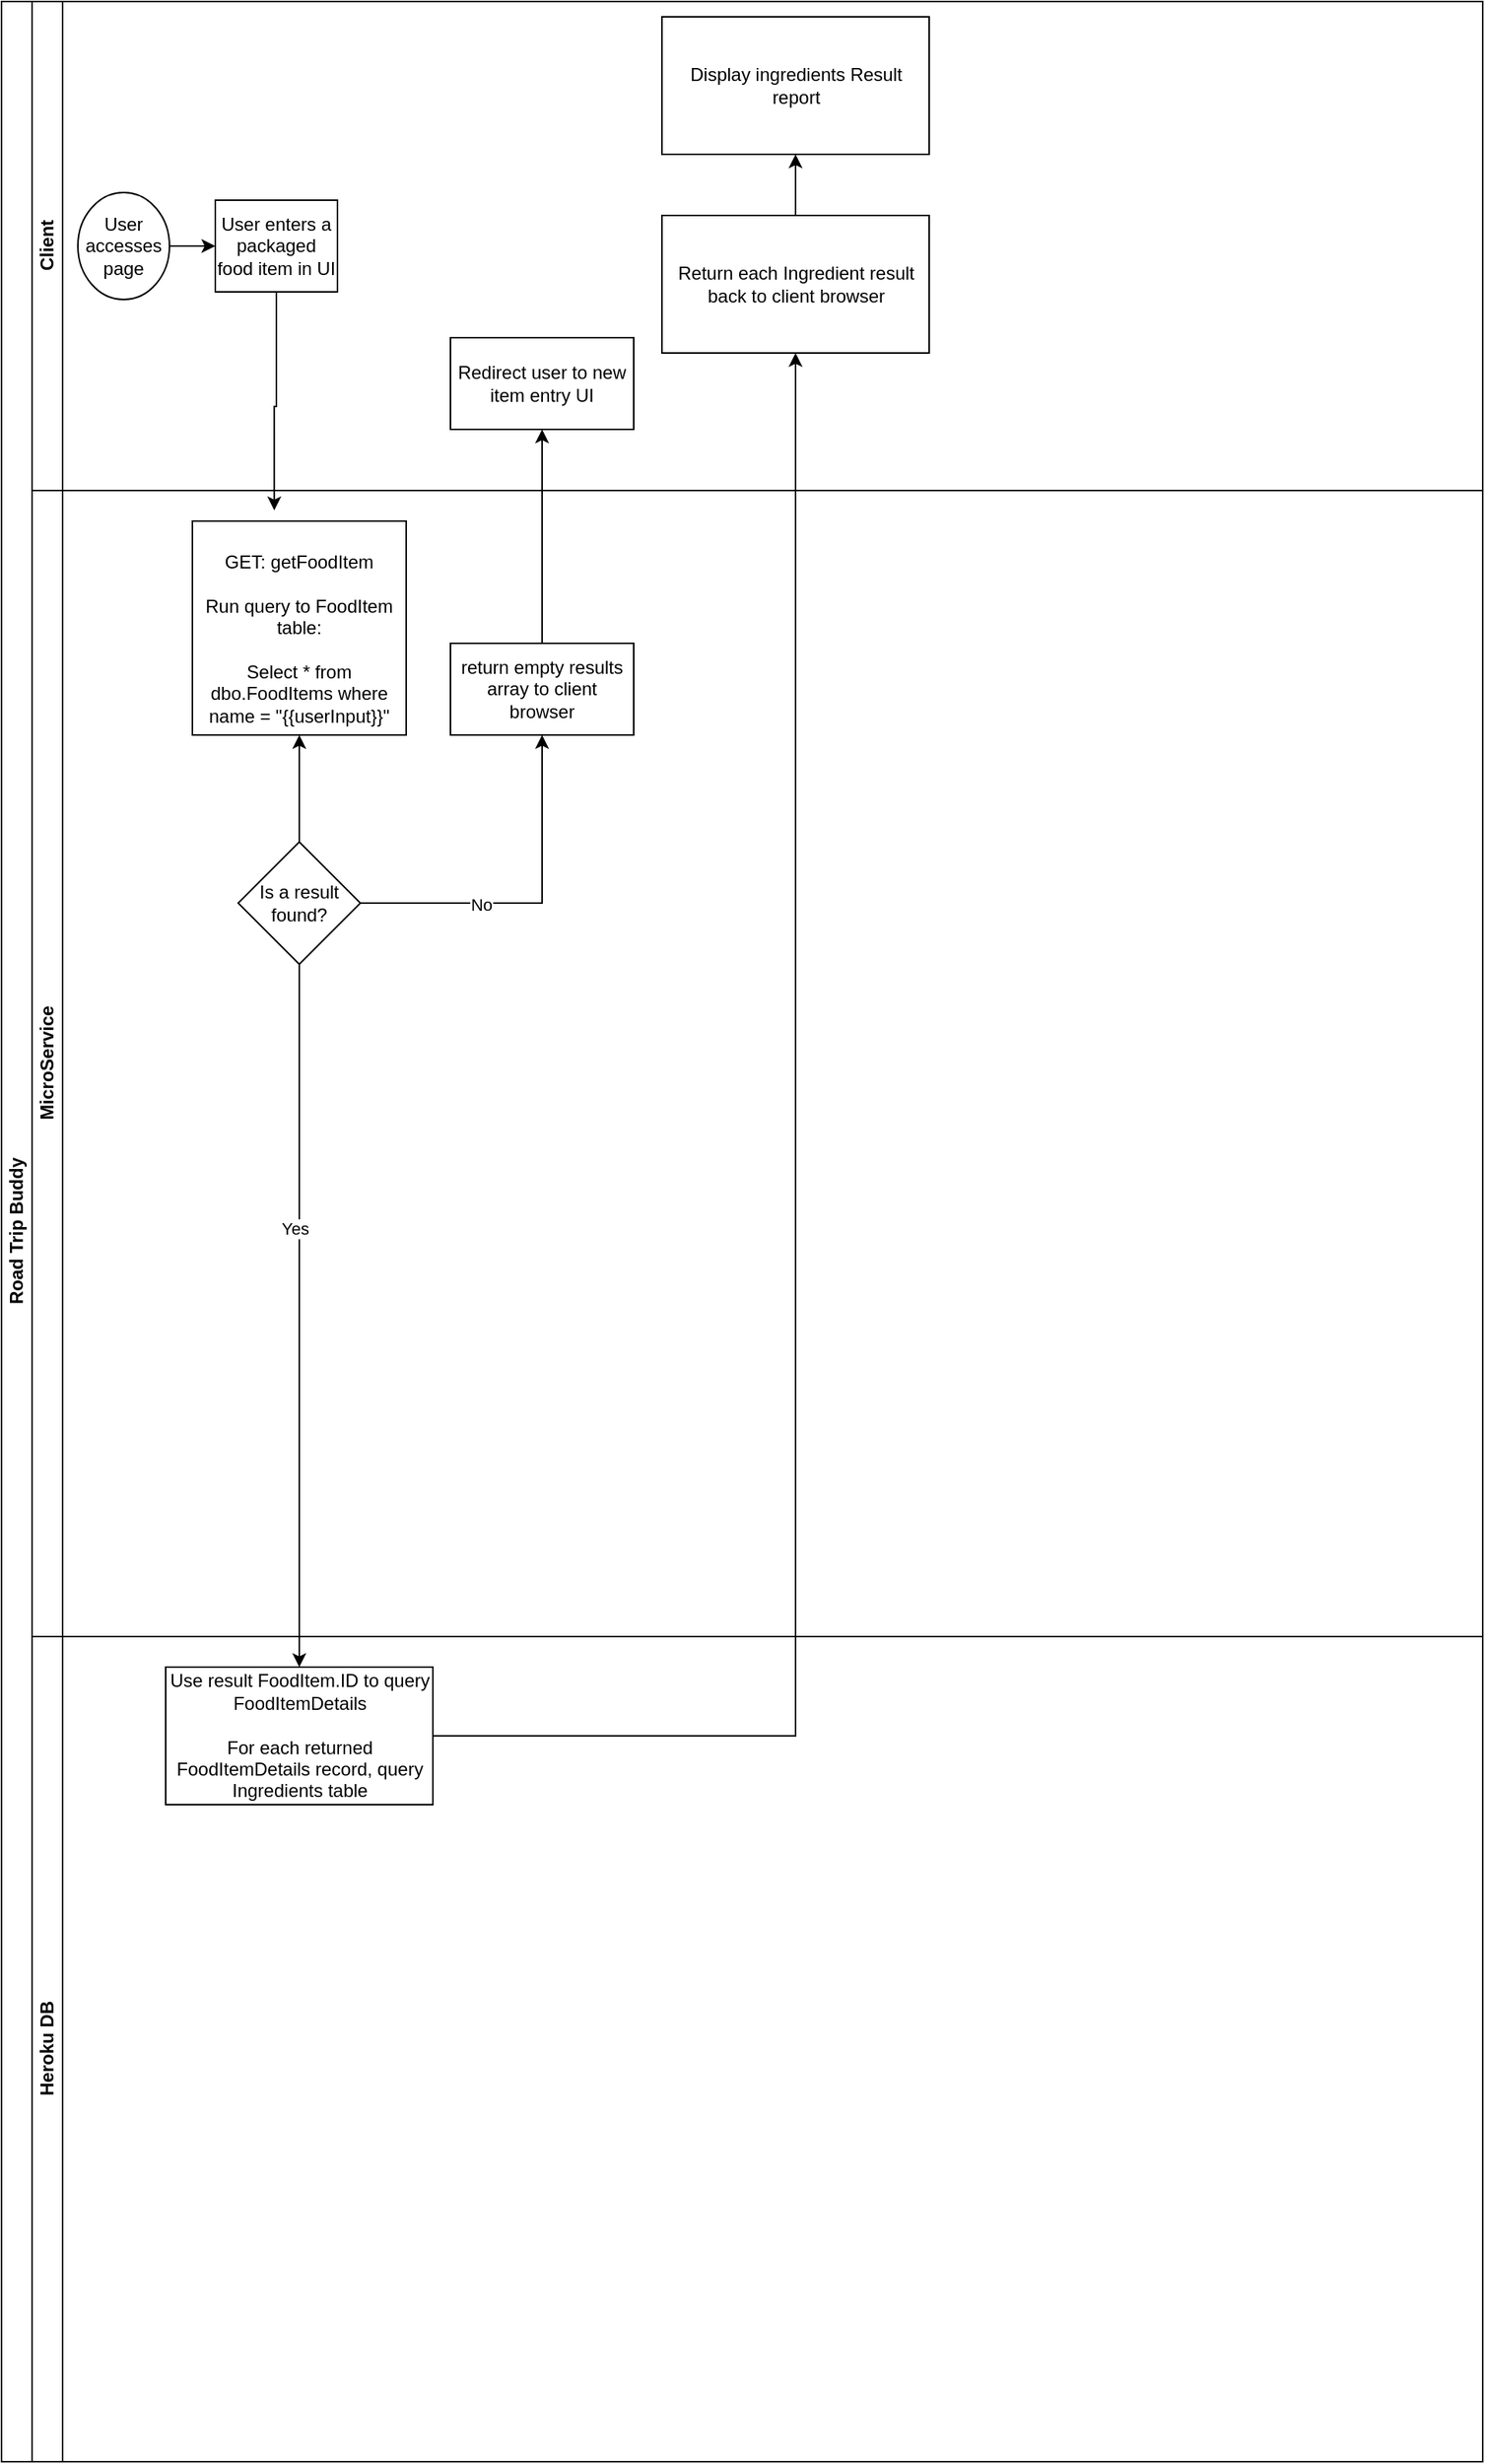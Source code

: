 <mxfile version="24.5.4" type="github">
  <diagram id="prtHgNgQTEPvFCAcTncT" name="Page-1">
    <mxGraphModel dx="794" dy="412" grid="1" gridSize="10" guides="1" tooltips="1" connect="1" arrows="1" fold="1" page="1" pageScale="1" pageWidth="827" pageHeight="1169" math="0" shadow="0">
      <root>
        <mxCell id="0" />
        <mxCell id="1" parent="0" />
        <mxCell id="dNxyNK7c78bLwvsdeMH5-19" value="Road Trip Buddy" style="swimlane;html=1;childLayout=stackLayout;resizeParent=1;resizeParentMax=0;horizontal=0;startSize=20;horizontalStack=0;" parent="1" vertex="1">
          <mxGeometry x="120" y="40" width="970" height="1610" as="geometry" />
        </mxCell>
        <mxCell id="dNxyNK7c78bLwvsdeMH5-20" value="Client" style="swimlane;html=1;startSize=20;horizontal=0;" parent="dNxyNK7c78bLwvsdeMH5-19" vertex="1">
          <mxGeometry x="20" width="950" height="320" as="geometry" />
        </mxCell>
        <mxCell id="dNxyNK7c78bLwvsdeMH5-25" value="" style="edgeStyle=orthogonalEdgeStyle;rounded=0;orthogonalLoop=1;jettySize=auto;html=1;" parent="dNxyNK7c78bLwvsdeMH5-20" source="dNxyNK7c78bLwvsdeMH5-23" target="dNxyNK7c78bLwvsdeMH5-24" edge="1">
          <mxGeometry relative="1" as="geometry" />
        </mxCell>
        <mxCell id="dNxyNK7c78bLwvsdeMH5-23" value="User accesses page" style="ellipse;whiteSpace=wrap;html=1;" parent="dNxyNK7c78bLwvsdeMH5-20" vertex="1">
          <mxGeometry x="30" y="125" width="60" height="70" as="geometry" />
        </mxCell>
        <mxCell id="dNxyNK7c78bLwvsdeMH5-24" value="User enters a packaged food item in UI" style="rounded=0;whiteSpace=wrap;html=1;fontFamily=Helvetica;fontSize=12;fontColor=#000000;align=center;" parent="dNxyNK7c78bLwvsdeMH5-20" vertex="1">
          <mxGeometry x="120" y="130" width="80" height="60" as="geometry" />
        </mxCell>
        <mxCell id="6-BciqSMr9cg0atfWl0l-12" value="Redirect user to new item entry UI" style="whiteSpace=wrap;html=1;rounded=0;" vertex="1" parent="dNxyNK7c78bLwvsdeMH5-20">
          <mxGeometry x="274" y="220" width="120" height="60" as="geometry" />
        </mxCell>
        <mxCell id="6-BciqSMr9cg0atfWl0l-22" value="" style="edgeStyle=orthogonalEdgeStyle;rounded=0;orthogonalLoop=1;jettySize=auto;html=1;" edge="1" parent="dNxyNK7c78bLwvsdeMH5-20" source="6-BciqSMr9cg0atfWl0l-19" target="6-BciqSMr9cg0atfWl0l-21">
          <mxGeometry relative="1" as="geometry" />
        </mxCell>
        <mxCell id="6-BciqSMr9cg0atfWl0l-19" value="Return each Ingredient result back to client browser" style="rounded=0;whiteSpace=wrap;html=1;" vertex="1" parent="dNxyNK7c78bLwvsdeMH5-20">
          <mxGeometry x="412.5" y="140" width="175" height="90" as="geometry" />
        </mxCell>
        <mxCell id="6-BciqSMr9cg0atfWl0l-21" value="Display ingredients Result report" style="rounded=0;whiteSpace=wrap;html=1;" vertex="1" parent="dNxyNK7c78bLwvsdeMH5-20">
          <mxGeometry x="412.5" y="10" width="175" height="90" as="geometry" />
        </mxCell>
        <mxCell id="dNxyNK7c78bLwvsdeMH5-21" value="MicroService" style="swimlane;html=1;startSize=20;horizontal=0;" parent="dNxyNK7c78bLwvsdeMH5-19" vertex="1">
          <mxGeometry x="20" y="320" width="950" height="750" as="geometry" />
        </mxCell>
        <mxCell id="6-BciqSMr9cg0atfWl0l-5" value="" style="edgeStyle=orthogonalEdgeStyle;rounded=0;orthogonalLoop=1;jettySize=auto;html=1;" edge="1" parent="dNxyNK7c78bLwvsdeMH5-21" source="6-BciqSMr9cg0atfWl0l-1" target="6-BciqSMr9cg0atfWl0l-3">
          <mxGeometry relative="1" as="geometry" />
        </mxCell>
        <mxCell id="6-BciqSMr9cg0atfWl0l-7" value="" style="edgeStyle=orthogonalEdgeStyle;rounded=0;orthogonalLoop=1;jettySize=auto;html=1;entryX=0.5;entryY=1;entryDx=0;entryDy=0;" edge="1" parent="dNxyNK7c78bLwvsdeMH5-21" source="6-BciqSMr9cg0atfWl0l-1" target="6-BciqSMr9cg0atfWl0l-10">
          <mxGeometry relative="1" as="geometry">
            <mxPoint x="330" y="210" as="targetPoint" />
          </mxGeometry>
        </mxCell>
        <mxCell id="6-BciqSMr9cg0atfWl0l-8" value="No" style="edgeLabel;html=1;align=center;verticalAlign=middle;resizable=0;points=[];" vertex="1" connectable="0" parent="6-BciqSMr9cg0atfWl0l-7">
          <mxGeometry x="-0.31" y="-1" relative="1" as="geometry">
            <mxPoint as="offset" />
          </mxGeometry>
        </mxCell>
        <mxCell id="6-BciqSMr9cg0atfWl0l-1" value="Is a result found?" style="rhombus;whiteSpace=wrap;html=1;" vertex="1" parent="dNxyNK7c78bLwvsdeMH5-21">
          <mxGeometry x="135" y="230" width="80" height="80" as="geometry" />
        </mxCell>
        <mxCell id="6-BciqSMr9cg0atfWl0l-3" value="&lt;br&gt;GET: getFoodItem&lt;br&gt;&lt;br&gt;Run query to FoodItem table:&lt;br&gt;&lt;br&gt;Select * from dbo.FoodItems where name = &quot;{{userInput}}&quot;" style="whiteSpace=wrap;html=1;aspect=fixed;" vertex="1" parent="dNxyNK7c78bLwvsdeMH5-21">
          <mxGeometry x="105" y="20" width="140" height="140" as="geometry" />
        </mxCell>
        <mxCell id="6-BciqSMr9cg0atfWl0l-10" value="return empty results array to client browser" style="rounded=0;whiteSpace=wrap;html=1;" vertex="1" parent="dNxyNK7c78bLwvsdeMH5-21">
          <mxGeometry x="274" y="100" width="120" height="60" as="geometry" />
        </mxCell>
        <mxCell id="dNxyNK7c78bLwvsdeMH5-22" value="Heroku DB" style="swimlane;html=1;startSize=20;horizontal=0;" parent="dNxyNK7c78bLwvsdeMH5-19" vertex="1">
          <mxGeometry x="20" y="1070" width="950" height="540" as="geometry" />
        </mxCell>
        <mxCell id="6-BciqSMr9cg0atfWl0l-9" value="Use result FoodItem.ID to query FoodItemDetails&lt;br&gt;&lt;br&gt;For each returned FoodItemDetails record, query Ingredients table" style="rounded=0;whiteSpace=wrap;html=1;" vertex="1" parent="dNxyNK7c78bLwvsdeMH5-22">
          <mxGeometry x="87.5" y="20" width="175" height="90" as="geometry" />
        </mxCell>
        <mxCell id="6-BciqSMr9cg0atfWl0l-4" style="edgeStyle=orthogonalEdgeStyle;rounded=0;orthogonalLoop=1;jettySize=auto;html=1;entryX=0.383;entryY=-0.05;entryDx=0;entryDy=0;entryPerimeter=0;" edge="1" parent="dNxyNK7c78bLwvsdeMH5-19" source="dNxyNK7c78bLwvsdeMH5-24" target="6-BciqSMr9cg0atfWl0l-3">
          <mxGeometry relative="1" as="geometry" />
        </mxCell>
        <mxCell id="6-BciqSMr9cg0atfWl0l-13" value="" style="edgeStyle=orthogonalEdgeStyle;rounded=0;orthogonalLoop=1;jettySize=auto;html=1;" edge="1" parent="dNxyNK7c78bLwvsdeMH5-19" source="6-BciqSMr9cg0atfWl0l-10" target="6-BciqSMr9cg0atfWl0l-12">
          <mxGeometry relative="1" as="geometry" />
        </mxCell>
        <mxCell id="6-BciqSMr9cg0atfWl0l-14" value="" style="edgeStyle=orthogonalEdgeStyle;rounded=0;orthogonalLoop=1;jettySize=auto;html=1;" edge="1" parent="dNxyNK7c78bLwvsdeMH5-19" source="6-BciqSMr9cg0atfWl0l-1" target="6-BciqSMr9cg0atfWl0l-9">
          <mxGeometry relative="1" as="geometry" />
        </mxCell>
        <mxCell id="6-BciqSMr9cg0atfWl0l-15" value="Yes" style="edgeLabel;html=1;align=center;verticalAlign=middle;resizable=0;points=[];" vertex="1" connectable="0" parent="6-BciqSMr9cg0atfWl0l-14">
          <mxGeometry x="-0.247" y="-3" relative="1" as="geometry">
            <mxPoint as="offset" />
          </mxGeometry>
        </mxCell>
        <mxCell id="6-BciqSMr9cg0atfWl0l-20" value="" style="edgeStyle=orthogonalEdgeStyle;rounded=0;orthogonalLoop=1;jettySize=auto;html=1;" edge="1" parent="dNxyNK7c78bLwvsdeMH5-19" source="6-BciqSMr9cg0atfWl0l-9" target="6-BciqSMr9cg0atfWl0l-19">
          <mxGeometry relative="1" as="geometry" />
        </mxCell>
      </root>
    </mxGraphModel>
  </diagram>
</mxfile>
